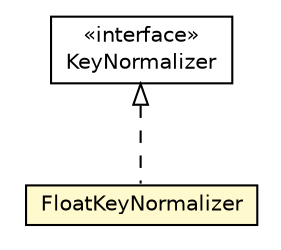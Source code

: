 #!/usr/local/bin/dot
#
# Class diagram 
# Generated by UMLGraph version R5_6-24-gf6e263 (http://www.umlgraph.org/)
#

digraph G {
	edge [fontname="Helvetica",fontsize=10,labelfontname="Helvetica",labelfontsize=10];
	node [fontname="Helvetica",fontsize=10,shape=plaintext];
	nodesep=0.25;
	ranksep=0.5;
	// com.orientechnologies.orient.core.storage.index.nkbtree.normalizers.FloatKeyNormalizer
	c1180188 [label=<<table title="com.orientechnologies.orient.core.storage.index.nkbtree.normalizers.FloatKeyNormalizer" border="0" cellborder="1" cellspacing="0" cellpadding="2" port="p" bgcolor="lemonChiffon" href="./FloatKeyNormalizer.html">
		<tr><td><table border="0" cellspacing="0" cellpadding="1">
<tr><td align="center" balign="center"> FloatKeyNormalizer </td></tr>
		</table></td></tr>
		</table>>, URL="./FloatKeyNormalizer.html", fontname="Helvetica", fontcolor="black", fontsize=10.0];
	// com.orientechnologies.orient.core.storage.index.nkbtree.normalizers.KeyNormalizer
	c1180189 [label=<<table title="com.orientechnologies.orient.core.storage.index.nkbtree.normalizers.KeyNormalizer" border="0" cellborder="1" cellspacing="0" cellpadding="2" port="p" href="./KeyNormalizer.html">
		<tr><td><table border="0" cellspacing="0" cellpadding="1">
<tr><td align="center" balign="center"> &#171;interface&#187; </td></tr>
<tr><td align="center" balign="center"> KeyNormalizer </td></tr>
		</table></td></tr>
		</table>>, URL="./KeyNormalizer.html", fontname="Helvetica", fontcolor="black", fontsize=10.0];
	//com.orientechnologies.orient.core.storage.index.nkbtree.normalizers.FloatKeyNormalizer implements com.orientechnologies.orient.core.storage.index.nkbtree.normalizers.KeyNormalizer
	c1180189:p -> c1180188:p [dir=back,arrowtail=empty,style=dashed];
}

